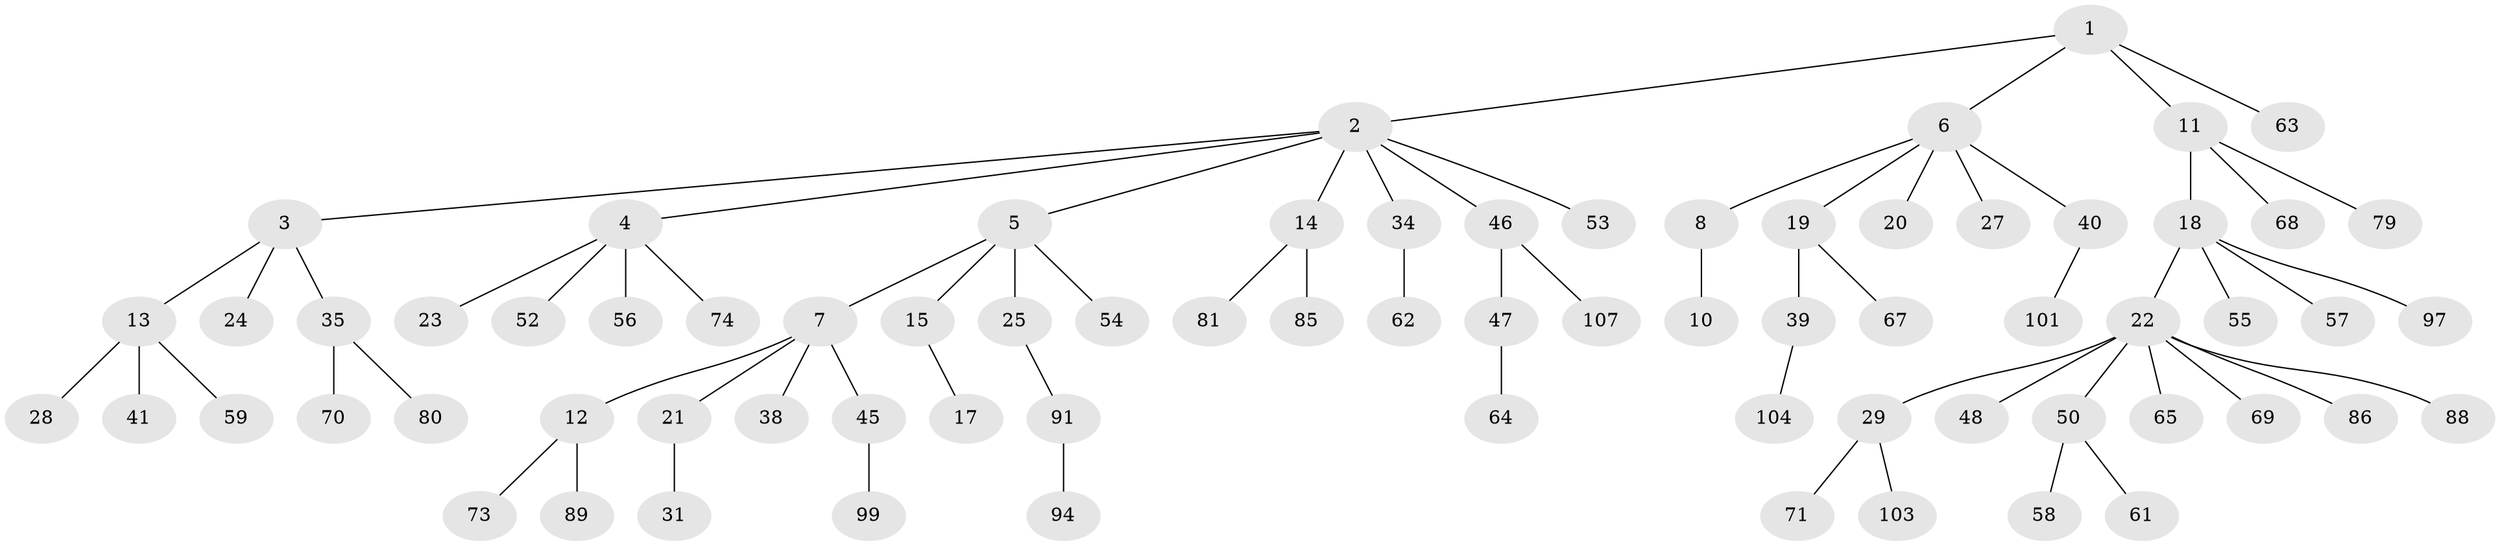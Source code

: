 // Generated by graph-tools (version 1.1) at 2025/52/02/27/25 19:52:11]
// undirected, 73 vertices, 72 edges
graph export_dot {
graph [start="1"]
  node [color=gray90,style=filled];
  1 [super="+36"];
  2 [super="+37"];
  3 [super="+16"];
  4 [super="+102"];
  5 [super="+42"];
  6 [super="+9"];
  7 [super="+30"];
  8 [super="+105"];
  10;
  11 [super="+43"];
  12 [super="+96"];
  13 [super="+26"];
  14 [super="+32"];
  15 [super="+90"];
  17;
  18 [super="+51"];
  19 [super="+66"];
  20;
  21;
  22 [super="+33"];
  23;
  24;
  25 [super="+44"];
  27 [super="+60"];
  28;
  29 [super="+77"];
  31;
  34 [super="+92"];
  35 [super="+49"];
  38 [super="+75"];
  39 [super="+72"];
  40 [super="+93"];
  41;
  45 [super="+98"];
  46;
  47;
  48;
  50;
  52 [super="+76"];
  53 [super="+87"];
  54;
  55;
  56;
  57;
  58;
  59;
  61 [super="+106"];
  62 [super="+82"];
  63;
  64;
  65;
  67 [super="+84"];
  68 [super="+83"];
  69 [super="+78"];
  70;
  71;
  73;
  74;
  79;
  80;
  81;
  85;
  86 [super="+100"];
  88;
  89;
  91 [super="+95"];
  94;
  97;
  99;
  101;
  103;
  104;
  107;
  1 -- 2;
  1 -- 6;
  1 -- 11;
  1 -- 63;
  2 -- 3;
  2 -- 4;
  2 -- 5;
  2 -- 14;
  2 -- 34;
  2 -- 53;
  2 -- 46;
  3 -- 13;
  3 -- 24;
  3 -- 35;
  4 -- 23;
  4 -- 52;
  4 -- 56;
  4 -- 74;
  5 -- 7;
  5 -- 15;
  5 -- 25;
  5 -- 54;
  6 -- 8;
  6 -- 20;
  6 -- 40;
  6 -- 19;
  6 -- 27;
  7 -- 12;
  7 -- 21;
  7 -- 38;
  7 -- 45;
  8 -- 10;
  11 -- 18;
  11 -- 79;
  11 -- 68;
  12 -- 73;
  12 -- 89;
  13 -- 41;
  13 -- 59;
  13 -- 28;
  14 -- 85;
  14 -- 81;
  15 -- 17;
  18 -- 22;
  18 -- 57;
  18 -- 97;
  18 -- 55;
  19 -- 39;
  19 -- 67;
  21 -- 31;
  22 -- 29;
  22 -- 50;
  22 -- 65;
  22 -- 69;
  22 -- 48;
  22 -- 86;
  22 -- 88;
  25 -- 91;
  29 -- 71;
  29 -- 103;
  34 -- 62;
  35 -- 80;
  35 -- 70;
  39 -- 104;
  40 -- 101;
  45 -- 99;
  46 -- 47;
  46 -- 107;
  47 -- 64;
  50 -- 58;
  50 -- 61;
  91 -- 94;
}
